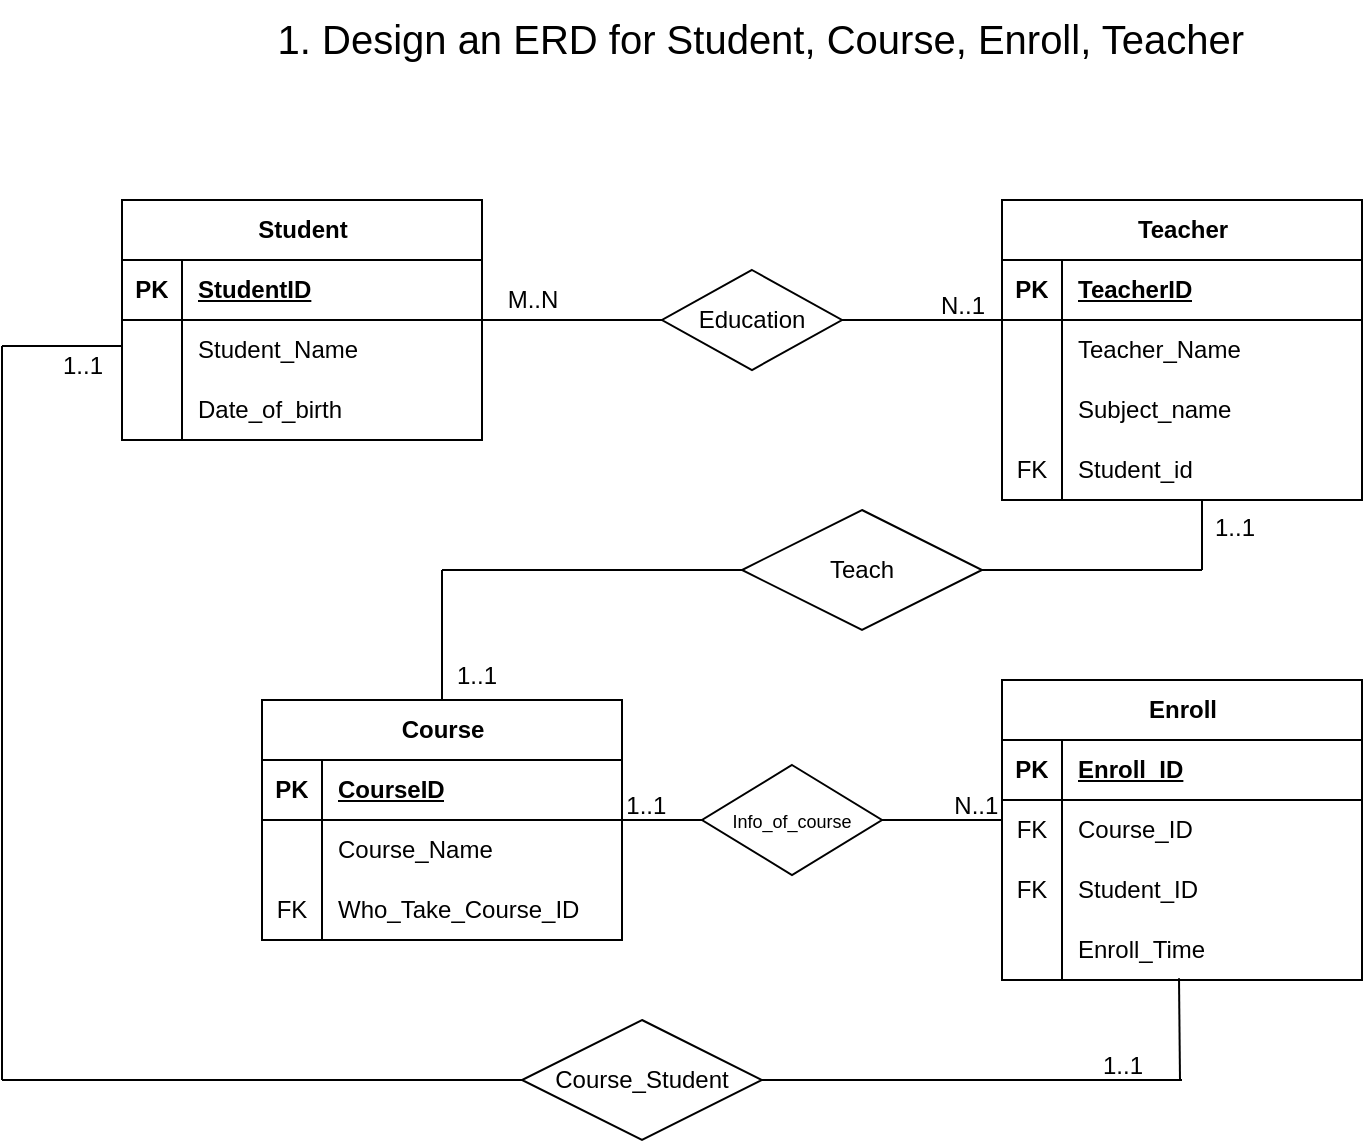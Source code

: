 <mxfile version="22.0.8" type="device">
  <diagram name="Page-1" id="i_ybV4S27ugJ_Fx08nqy">
    <mxGraphModel dx="1100" dy="610" grid="1" gridSize="10" guides="1" tooltips="1" connect="1" arrows="1" fold="1" page="1" pageScale="1" pageWidth="850" pageHeight="1100" math="0" shadow="0">
      <root>
        <mxCell id="0" />
        <mxCell id="1" parent="0" />
        <mxCell id="lzB_O7un6LDtbrVxM7NS-1" value="&lt;b style=&quot;font-weight:normal;&quot; id=&quot;docs-internal-guid-68a90a4f-7fff-b440-9537-2ae6020ba949&quot;&gt;&lt;ol style=&quot;margin-top:0;margin-bottom:0;padding-inline-start:48px;&quot;&gt;&lt;li dir=&quot;ltr&quot; style=&quot;list-style-type: decimal; font-size: 15pt; font-family: Arial, sans-serif; color: rgb(0, 0, 0); background-color: transparent; font-weight: 400; font-style: normal; font-variant: normal; text-decoration: none; vertical-align: baseline;&quot; aria-level=&quot;1&quot;&gt;&lt;p dir=&quot;ltr&quot; style=&quot;line-height:1.38;margin-top:0pt;margin-bottom:0pt;&quot; role=&quot;presentation&quot;&gt;&lt;span style=&quot;font-size: 15pt; font-family: Arial, sans-serif; color: rgb(0, 0, 0); background-color: transparent; font-weight: 400; font-style: normal; font-variant: normal; text-decoration: none; vertical-align: baseline;&quot;&gt;Design an ERD for Student, Course, Enroll, Teacher&lt;/span&gt;&lt;/p&gt;&lt;/li&gt;&lt;/ol&gt;&lt;/b&gt;" style="text;whiteSpace=wrap;html=1;" parent="1" vertex="1">
          <mxGeometry x="170" y="40" width="560" height="50" as="geometry" />
        </mxCell>
        <mxCell id="lzB_O7un6LDtbrVxM7NS-2" value="Student" style="shape=table;startSize=30;container=1;collapsible=1;childLayout=tableLayout;fixedRows=1;rowLines=0;fontStyle=1;align=center;resizeLast=1;html=1;" parent="1" vertex="1">
          <mxGeometry x="120" y="140" width="180" height="120" as="geometry" />
        </mxCell>
        <mxCell id="lzB_O7un6LDtbrVxM7NS-3" value="" style="shape=tableRow;horizontal=0;startSize=0;swimlaneHead=0;swimlaneBody=0;fillColor=none;collapsible=0;dropTarget=0;points=[[0,0.5],[1,0.5]];portConstraint=eastwest;top=0;left=0;right=0;bottom=1;" parent="lzB_O7un6LDtbrVxM7NS-2" vertex="1">
          <mxGeometry y="30" width="180" height="30" as="geometry" />
        </mxCell>
        <mxCell id="lzB_O7un6LDtbrVxM7NS-4" value="PK" style="shape=partialRectangle;connectable=0;fillColor=none;top=0;left=0;bottom=0;right=0;fontStyle=1;overflow=hidden;whiteSpace=wrap;html=1;" parent="lzB_O7un6LDtbrVxM7NS-3" vertex="1">
          <mxGeometry width="30" height="30" as="geometry">
            <mxRectangle width="30" height="30" as="alternateBounds" />
          </mxGeometry>
        </mxCell>
        <mxCell id="lzB_O7un6LDtbrVxM7NS-5" value="StudentID" style="shape=partialRectangle;connectable=0;fillColor=none;top=0;left=0;bottom=0;right=0;align=left;spacingLeft=6;fontStyle=5;overflow=hidden;whiteSpace=wrap;html=1;" parent="lzB_O7un6LDtbrVxM7NS-3" vertex="1">
          <mxGeometry x="30" width="150" height="30" as="geometry">
            <mxRectangle width="150" height="30" as="alternateBounds" />
          </mxGeometry>
        </mxCell>
        <mxCell id="lzB_O7un6LDtbrVxM7NS-6" value="" style="shape=tableRow;horizontal=0;startSize=0;swimlaneHead=0;swimlaneBody=0;fillColor=none;collapsible=0;dropTarget=0;points=[[0,0.5],[1,0.5]];portConstraint=eastwest;top=0;left=0;right=0;bottom=0;" parent="lzB_O7un6LDtbrVxM7NS-2" vertex="1">
          <mxGeometry y="60" width="180" height="30" as="geometry" />
        </mxCell>
        <mxCell id="lzB_O7un6LDtbrVxM7NS-7" value="" style="shape=partialRectangle;connectable=0;fillColor=none;top=0;left=0;bottom=0;right=0;editable=1;overflow=hidden;whiteSpace=wrap;html=1;" parent="lzB_O7un6LDtbrVxM7NS-6" vertex="1">
          <mxGeometry width="30" height="30" as="geometry">
            <mxRectangle width="30" height="30" as="alternateBounds" />
          </mxGeometry>
        </mxCell>
        <mxCell id="lzB_O7un6LDtbrVxM7NS-8" value="Student_Name" style="shape=partialRectangle;connectable=0;fillColor=none;top=0;left=0;bottom=0;right=0;align=left;spacingLeft=6;overflow=hidden;whiteSpace=wrap;html=1;" parent="lzB_O7un6LDtbrVxM7NS-6" vertex="1">
          <mxGeometry x="30" width="150" height="30" as="geometry">
            <mxRectangle width="150" height="30" as="alternateBounds" />
          </mxGeometry>
        </mxCell>
        <mxCell id="lzB_O7un6LDtbrVxM7NS-9" value="" style="shape=tableRow;horizontal=0;startSize=0;swimlaneHead=0;swimlaneBody=0;fillColor=none;collapsible=0;dropTarget=0;points=[[0,0.5],[1,0.5]];portConstraint=eastwest;top=0;left=0;right=0;bottom=0;" parent="lzB_O7un6LDtbrVxM7NS-2" vertex="1">
          <mxGeometry y="90" width="180" height="30" as="geometry" />
        </mxCell>
        <mxCell id="lzB_O7un6LDtbrVxM7NS-10" value="" style="shape=partialRectangle;connectable=0;fillColor=none;top=0;left=0;bottom=0;right=0;editable=1;overflow=hidden;whiteSpace=wrap;html=1;" parent="lzB_O7un6LDtbrVxM7NS-9" vertex="1">
          <mxGeometry width="30" height="30" as="geometry">
            <mxRectangle width="30" height="30" as="alternateBounds" />
          </mxGeometry>
        </mxCell>
        <mxCell id="lzB_O7un6LDtbrVxM7NS-11" value="Date_of_birth" style="shape=partialRectangle;connectable=0;fillColor=none;top=0;left=0;bottom=0;right=0;align=left;spacingLeft=6;overflow=hidden;whiteSpace=wrap;html=1;" parent="lzB_O7un6LDtbrVxM7NS-9" vertex="1">
          <mxGeometry x="30" width="150" height="30" as="geometry">
            <mxRectangle width="150" height="30" as="alternateBounds" />
          </mxGeometry>
        </mxCell>
        <mxCell id="lzB_O7un6LDtbrVxM7NS-15" value="Teacher" style="shape=table;startSize=30;container=1;collapsible=1;childLayout=tableLayout;fixedRows=1;rowLines=0;fontStyle=1;align=center;resizeLast=1;html=1;" parent="1" vertex="1">
          <mxGeometry x="560" y="140" width="180" height="150" as="geometry" />
        </mxCell>
        <mxCell id="lzB_O7un6LDtbrVxM7NS-16" value="" style="shape=tableRow;horizontal=0;startSize=0;swimlaneHead=0;swimlaneBody=0;fillColor=none;collapsible=0;dropTarget=0;points=[[0,0.5],[1,0.5]];portConstraint=eastwest;top=0;left=0;right=0;bottom=1;" parent="lzB_O7un6LDtbrVxM7NS-15" vertex="1">
          <mxGeometry y="30" width="180" height="30" as="geometry" />
        </mxCell>
        <mxCell id="lzB_O7un6LDtbrVxM7NS-17" value="PK" style="shape=partialRectangle;connectable=0;fillColor=none;top=0;left=0;bottom=0;right=0;fontStyle=1;overflow=hidden;whiteSpace=wrap;html=1;" parent="lzB_O7un6LDtbrVxM7NS-16" vertex="1">
          <mxGeometry width="30" height="30" as="geometry">
            <mxRectangle width="30" height="30" as="alternateBounds" />
          </mxGeometry>
        </mxCell>
        <mxCell id="lzB_O7un6LDtbrVxM7NS-18" value="TeacherID" style="shape=partialRectangle;connectable=0;fillColor=none;top=0;left=0;bottom=0;right=0;align=left;spacingLeft=6;fontStyle=5;overflow=hidden;whiteSpace=wrap;html=1;" parent="lzB_O7un6LDtbrVxM7NS-16" vertex="1">
          <mxGeometry x="30" width="150" height="30" as="geometry">
            <mxRectangle width="150" height="30" as="alternateBounds" />
          </mxGeometry>
        </mxCell>
        <mxCell id="lzB_O7un6LDtbrVxM7NS-19" value="" style="shape=tableRow;horizontal=0;startSize=0;swimlaneHead=0;swimlaneBody=0;fillColor=none;collapsible=0;dropTarget=0;points=[[0,0.5],[1,0.5]];portConstraint=eastwest;top=0;left=0;right=0;bottom=0;" parent="lzB_O7un6LDtbrVxM7NS-15" vertex="1">
          <mxGeometry y="60" width="180" height="30" as="geometry" />
        </mxCell>
        <mxCell id="lzB_O7un6LDtbrVxM7NS-20" value="" style="shape=partialRectangle;connectable=0;fillColor=none;top=0;left=0;bottom=0;right=0;editable=1;overflow=hidden;whiteSpace=wrap;html=1;" parent="lzB_O7un6LDtbrVxM7NS-19" vertex="1">
          <mxGeometry width="30" height="30" as="geometry">
            <mxRectangle width="30" height="30" as="alternateBounds" />
          </mxGeometry>
        </mxCell>
        <mxCell id="lzB_O7un6LDtbrVxM7NS-21" value="Teacher_Name" style="shape=partialRectangle;connectable=0;fillColor=none;top=0;left=0;bottom=0;right=0;align=left;spacingLeft=6;overflow=hidden;whiteSpace=wrap;html=1;" parent="lzB_O7un6LDtbrVxM7NS-19" vertex="1">
          <mxGeometry x="30" width="150" height="30" as="geometry">
            <mxRectangle width="150" height="30" as="alternateBounds" />
          </mxGeometry>
        </mxCell>
        <mxCell id="lzB_O7un6LDtbrVxM7NS-22" value="" style="shape=tableRow;horizontal=0;startSize=0;swimlaneHead=0;swimlaneBody=0;fillColor=none;collapsible=0;dropTarget=0;points=[[0,0.5],[1,0.5]];portConstraint=eastwest;top=0;left=0;right=0;bottom=0;" parent="lzB_O7un6LDtbrVxM7NS-15" vertex="1">
          <mxGeometry y="90" width="180" height="30" as="geometry" />
        </mxCell>
        <mxCell id="lzB_O7un6LDtbrVxM7NS-23" value="" style="shape=partialRectangle;connectable=0;fillColor=none;top=0;left=0;bottom=0;right=0;editable=1;overflow=hidden;whiteSpace=wrap;html=1;" parent="lzB_O7un6LDtbrVxM7NS-22" vertex="1">
          <mxGeometry width="30" height="30" as="geometry">
            <mxRectangle width="30" height="30" as="alternateBounds" />
          </mxGeometry>
        </mxCell>
        <mxCell id="lzB_O7un6LDtbrVxM7NS-24" value="Subject_name" style="shape=partialRectangle;connectable=0;fillColor=none;top=0;left=0;bottom=0;right=0;align=left;spacingLeft=6;overflow=hidden;whiteSpace=wrap;html=1;" parent="lzB_O7un6LDtbrVxM7NS-22" vertex="1">
          <mxGeometry x="30" width="150" height="30" as="geometry">
            <mxRectangle width="150" height="30" as="alternateBounds" />
          </mxGeometry>
        </mxCell>
        <mxCell id="CLBIteEucqMjABeSTuWq-36" value="" style="shape=tableRow;horizontal=0;startSize=0;swimlaneHead=0;swimlaneBody=0;fillColor=none;collapsible=0;dropTarget=0;points=[[0,0.5],[1,0.5]];portConstraint=eastwest;top=0;left=0;right=0;bottom=0;" vertex="1" parent="lzB_O7un6LDtbrVxM7NS-15">
          <mxGeometry y="120" width="180" height="30" as="geometry" />
        </mxCell>
        <mxCell id="CLBIteEucqMjABeSTuWq-37" value="FK" style="shape=partialRectangle;connectable=0;fillColor=none;top=0;left=0;bottom=0;right=0;editable=1;overflow=hidden;whiteSpace=wrap;html=1;" vertex="1" parent="CLBIteEucqMjABeSTuWq-36">
          <mxGeometry width="30" height="30" as="geometry">
            <mxRectangle width="30" height="30" as="alternateBounds" />
          </mxGeometry>
        </mxCell>
        <mxCell id="CLBIteEucqMjABeSTuWq-38" value="Student_id" style="shape=partialRectangle;connectable=0;fillColor=none;top=0;left=0;bottom=0;right=0;align=left;spacingLeft=6;overflow=hidden;whiteSpace=wrap;html=1;" vertex="1" parent="CLBIteEucqMjABeSTuWq-36">
          <mxGeometry x="30" width="150" height="30" as="geometry">
            <mxRectangle width="150" height="30" as="alternateBounds" />
          </mxGeometry>
        </mxCell>
        <mxCell id="lzB_O7un6LDtbrVxM7NS-28" value="Course" style="shape=table;startSize=30;container=1;collapsible=1;childLayout=tableLayout;fixedRows=1;rowLines=0;fontStyle=1;align=center;resizeLast=1;html=1;" parent="1" vertex="1">
          <mxGeometry x="190" y="390" width="180" height="120" as="geometry" />
        </mxCell>
        <mxCell id="lzB_O7un6LDtbrVxM7NS-29" value="" style="shape=tableRow;horizontal=0;startSize=0;swimlaneHead=0;swimlaneBody=0;fillColor=none;collapsible=0;dropTarget=0;points=[[0,0.5],[1,0.5]];portConstraint=eastwest;top=0;left=0;right=0;bottom=1;" parent="lzB_O7un6LDtbrVxM7NS-28" vertex="1">
          <mxGeometry y="30" width="180" height="30" as="geometry" />
        </mxCell>
        <mxCell id="lzB_O7un6LDtbrVxM7NS-30" value="PK" style="shape=partialRectangle;connectable=0;fillColor=none;top=0;left=0;bottom=0;right=0;fontStyle=1;overflow=hidden;whiteSpace=wrap;html=1;" parent="lzB_O7un6LDtbrVxM7NS-29" vertex="1">
          <mxGeometry width="30" height="30" as="geometry">
            <mxRectangle width="30" height="30" as="alternateBounds" />
          </mxGeometry>
        </mxCell>
        <mxCell id="lzB_O7un6LDtbrVxM7NS-31" value="CourseID" style="shape=partialRectangle;connectable=0;fillColor=none;top=0;left=0;bottom=0;right=0;align=left;spacingLeft=6;fontStyle=5;overflow=hidden;whiteSpace=wrap;html=1;" parent="lzB_O7un6LDtbrVxM7NS-29" vertex="1">
          <mxGeometry x="30" width="150" height="30" as="geometry">
            <mxRectangle width="150" height="30" as="alternateBounds" />
          </mxGeometry>
        </mxCell>
        <mxCell id="lzB_O7un6LDtbrVxM7NS-32" value="" style="shape=tableRow;horizontal=0;startSize=0;swimlaneHead=0;swimlaneBody=0;fillColor=none;collapsible=0;dropTarget=0;points=[[0,0.5],[1,0.5]];portConstraint=eastwest;top=0;left=0;right=0;bottom=0;" parent="lzB_O7un6LDtbrVxM7NS-28" vertex="1">
          <mxGeometry y="60" width="180" height="30" as="geometry" />
        </mxCell>
        <mxCell id="lzB_O7un6LDtbrVxM7NS-33" value="" style="shape=partialRectangle;connectable=0;fillColor=none;top=0;left=0;bottom=0;right=0;editable=1;overflow=hidden;whiteSpace=wrap;html=1;" parent="lzB_O7un6LDtbrVxM7NS-32" vertex="1">
          <mxGeometry width="30" height="30" as="geometry">
            <mxRectangle width="30" height="30" as="alternateBounds" />
          </mxGeometry>
        </mxCell>
        <mxCell id="lzB_O7un6LDtbrVxM7NS-34" value="Course_Name" style="shape=partialRectangle;connectable=0;fillColor=none;top=0;left=0;bottom=0;right=0;align=left;spacingLeft=6;overflow=hidden;whiteSpace=wrap;html=1;" parent="lzB_O7un6LDtbrVxM7NS-32" vertex="1">
          <mxGeometry x="30" width="150" height="30" as="geometry">
            <mxRectangle width="150" height="30" as="alternateBounds" />
          </mxGeometry>
        </mxCell>
        <mxCell id="lzB_O7un6LDtbrVxM7NS-35" value="" style="shape=tableRow;horizontal=0;startSize=0;swimlaneHead=0;swimlaneBody=0;fillColor=none;collapsible=0;dropTarget=0;points=[[0,0.5],[1,0.5]];portConstraint=eastwest;top=0;left=0;right=0;bottom=0;" parent="lzB_O7un6LDtbrVxM7NS-28" vertex="1">
          <mxGeometry y="90" width="180" height="30" as="geometry" />
        </mxCell>
        <mxCell id="lzB_O7un6LDtbrVxM7NS-36" value="FK" style="shape=partialRectangle;connectable=0;fillColor=none;top=0;left=0;bottom=0;right=0;editable=1;overflow=hidden;whiteSpace=wrap;html=1;" parent="lzB_O7un6LDtbrVxM7NS-35" vertex="1">
          <mxGeometry width="30" height="30" as="geometry">
            <mxRectangle width="30" height="30" as="alternateBounds" />
          </mxGeometry>
        </mxCell>
        <mxCell id="lzB_O7un6LDtbrVxM7NS-37" value="Who_Take_Course_ID" style="shape=partialRectangle;connectable=0;fillColor=none;top=0;left=0;bottom=0;right=0;align=left;spacingLeft=6;overflow=hidden;whiteSpace=wrap;html=1;" parent="lzB_O7un6LDtbrVxM7NS-35" vertex="1">
          <mxGeometry x="30" width="150" height="30" as="geometry">
            <mxRectangle width="150" height="30" as="alternateBounds" />
          </mxGeometry>
        </mxCell>
        <mxCell id="lzB_O7un6LDtbrVxM7NS-41" value="Enroll" style="shape=table;startSize=30;container=1;collapsible=1;childLayout=tableLayout;fixedRows=1;rowLines=0;fontStyle=1;align=center;resizeLast=1;html=1;" parent="1" vertex="1">
          <mxGeometry x="560" y="380" width="180" height="150" as="geometry" />
        </mxCell>
        <mxCell id="lzB_O7un6LDtbrVxM7NS-42" value="" style="shape=tableRow;horizontal=0;startSize=0;swimlaneHead=0;swimlaneBody=0;fillColor=none;collapsible=0;dropTarget=0;points=[[0,0.5],[1,0.5]];portConstraint=eastwest;top=0;left=0;right=0;bottom=1;" parent="lzB_O7un6LDtbrVxM7NS-41" vertex="1">
          <mxGeometry y="30" width="180" height="30" as="geometry" />
        </mxCell>
        <mxCell id="lzB_O7un6LDtbrVxM7NS-43" value="PK" style="shape=partialRectangle;connectable=0;fillColor=none;top=0;left=0;bottom=0;right=0;fontStyle=1;overflow=hidden;whiteSpace=wrap;html=1;" parent="lzB_O7un6LDtbrVxM7NS-42" vertex="1">
          <mxGeometry width="30" height="30" as="geometry">
            <mxRectangle width="30" height="30" as="alternateBounds" />
          </mxGeometry>
        </mxCell>
        <mxCell id="lzB_O7un6LDtbrVxM7NS-44" value="Enroll_ID" style="shape=partialRectangle;connectable=0;fillColor=none;top=0;left=0;bottom=0;right=0;align=left;spacingLeft=6;fontStyle=5;overflow=hidden;whiteSpace=wrap;html=1;" parent="lzB_O7un6LDtbrVxM7NS-42" vertex="1">
          <mxGeometry x="30" width="150" height="30" as="geometry">
            <mxRectangle width="150" height="30" as="alternateBounds" />
          </mxGeometry>
        </mxCell>
        <mxCell id="lzB_O7un6LDtbrVxM7NS-45" value="" style="shape=tableRow;horizontal=0;startSize=0;swimlaneHead=0;swimlaneBody=0;fillColor=none;collapsible=0;dropTarget=0;points=[[0,0.5],[1,0.5]];portConstraint=eastwest;top=0;left=0;right=0;bottom=0;" parent="lzB_O7un6LDtbrVxM7NS-41" vertex="1">
          <mxGeometry y="60" width="180" height="30" as="geometry" />
        </mxCell>
        <mxCell id="lzB_O7un6LDtbrVxM7NS-46" value="FK" style="shape=partialRectangle;connectable=0;fillColor=none;top=0;left=0;bottom=0;right=0;editable=1;overflow=hidden;whiteSpace=wrap;html=1;" parent="lzB_O7un6LDtbrVxM7NS-45" vertex="1">
          <mxGeometry width="30" height="30" as="geometry">
            <mxRectangle width="30" height="30" as="alternateBounds" />
          </mxGeometry>
        </mxCell>
        <mxCell id="lzB_O7un6LDtbrVxM7NS-47" value="Course_ID" style="shape=partialRectangle;connectable=0;fillColor=none;top=0;left=0;bottom=0;right=0;align=left;spacingLeft=6;overflow=hidden;whiteSpace=wrap;html=1;" parent="lzB_O7un6LDtbrVxM7NS-45" vertex="1">
          <mxGeometry x="30" width="150" height="30" as="geometry">
            <mxRectangle width="150" height="30" as="alternateBounds" />
          </mxGeometry>
        </mxCell>
        <mxCell id="lzB_O7un6LDtbrVxM7NS-48" value="" style="shape=tableRow;horizontal=0;startSize=0;swimlaneHead=0;swimlaneBody=0;fillColor=none;collapsible=0;dropTarget=0;points=[[0,0.5],[1,0.5]];portConstraint=eastwest;top=0;left=0;right=0;bottom=0;" parent="lzB_O7un6LDtbrVxM7NS-41" vertex="1">
          <mxGeometry y="90" width="180" height="30" as="geometry" />
        </mxCell>
        <mxCell id="lzB_O7un6LDtbrVxM7NS-49" value="FK" style="shape=partialRectangle;connectable=0;fillColor=none;top=0;left=0;bottom=0;right=0;editable=1;overflow=hidden;whiteSpace=wrap;html=1;" parent="lzB_O7un6LDtbrVxM7NS-48" vertex="1">
          <mxGeometry width="30" height="30" as="geometry">
            <mxRectangle width="30" height="30" as="alternateBounds" />
          </mxGeometry>
        </mxCell>
        <mxCell id="lzB_O7un6LDtbrVxM7NS-50" value="Student_ID" style="shape=partialRectangle;connectable=0;fillColor=none;top=0;left=0;bottom=0;right=0;align=left;spacingLeft=6;overflow=hidden;whiteSpace=wrap;html=1;" parent="lzB_O7un6LDtbrVxM7NS-48" vertex="1">
          <mxGeometry x="30" width="150" height="30" as="geometry">
            <mxRectangle width="150" height="30" as="alternateBounds" />
          </mxGeometry>
        </mxCell>
        <mxCell id="lzB_O7un6LDtbrVxM7NS-51" value="" style="shape=tableRow;horizontal=0;startSize=0;swimlaneHead=0;swimlaneBody=0;fillColor=none;collapsible=0;dropTarget=0;points=[[0,0.5],[1,0.5]];portConstraint=eastwest;top=0;left=0;right=0;bottom=0;" parent="lzB_O7un6LDtbrVxM7NS-41" vertex="1">
          <mxGeometry y="120" width="180" height="30" as="geometry" />
        </mxCell>
        <mxCell id="lzB_O7un6LDtbrVxM7NS-52" value="" style="shape=partialRectangle;connectable=0;fillColor=none;top=0;left=0;bottom=0;right=0;editable=1;overflow=hidden;whiteSpace=wrap;html=1;" parent="lzB_O7un6LDtbrVxM7NS-51" vertex="1">
          <mxGeometry width="30" height="30" as="geometry">
            <mxRectangle width="30" height="30" as="alternateBounds" />
          </mxGeometry>
        </mxCell>
        <mxCell id="lzB_O7un6LDtbrVxM7NS-53" value="Enroll_Time" style="shape=partialRectangle;connectable=0;fillColor=none;top=0;left=0;bottom=0;right=0;align=left;spacingLeft=6;overflow=hidden;whiteSpace=wrap;html=1;" parent="lzB_O7un6LDtbrVxM7NS-51" vertex="1">
          <mxGeometry x="30" width="150" height="30" as="geometry">
            <mxRectangle width="150" height="30" as="alternateBounds" />
          </mxGeometry>
        </mxCell>
        <mxCell id="lzB_O7un6LDtbrVxM7NS-54" value="Education" style="shape=rhombus;perimeter=rhombusPerimeter;whiteSpace=wrap;html=1;align=center;" parent="1" vertex="1">
          <mxGeometry x="390" y="175" width="90" height="50" as="geometry" />
        </mxCell>
        <mxCell id="lzB_O7un6LDtbrVxM7NS-55" value="" style="line;strokeWidth=1;rotatable=0;dashed=0;labelPosition=right;align=left;verticalAlign=middle;spacingTop=0;spacingLeft=6;points=[];portConstraint=eastwest;" parent="1" vertex="1">
          <mxGeometry x="300" y="195" width="90" height="10" as="geometry" />
        </mxCell>
        <mxCell id="lzB_O7un6LDtbrVxM7NS-56" value="" style="line;strokeWidth=1;rotatable=0;dashed=0;labelPosition=right;align=left;verticalAlign=middle;spacingTop=0;spacingLeft=6;points=[];portConstraint=eastwest;" parent="1" vertex="1">
          <mxGeometry x="480" y="195" width="80" height="10" as="geometry" />
        </mxCell>
        <mxCell id="lzB_O7un6LDtbrVxM7NS-57" value="&lt;font style=&quot;font-size: 9px;&quot;&gt;Info_of_course&lt;/font&gt;" style="shape=rhombus;perimeter=rhombusPerimeter;whiteSpace=wrap;html=1;align=center;" parent="1" vertex="1">
          <mxGeometry x="410" y="422.5" width="90" height="55" as="geometry" />
        </mxCell>
        <mxCell id="lzB_O7un6LDtbrVxM7NS-58" value="" style="line;strokeWidth=1;rotatable=0;dashed=0;labelPosition=right;align=left;verticalAlign=middle;spacingTop=0;spacingLeft=6;points=[];portConstraint=eastwest;" parent="1" vertex="1">
          <mxGeometry x="370" y="445" width="40" height="10" as="geometry" />
        </mxCell>
        <mxCell id="lzB_O7un6LDtbrVxM7NS-59" value="" style="line;strokeWidth=1;rotatable=0;dashed=0;labelPosition=right;align=left;verticalAlign=middle;spacingTop=0;spacingLeft=6;points=[];portConstraint=eastwest;" parent="1" vertex="1">
          <mxGeometry x="500" y="445" width="60" height="10" as="geometry" />
        </mxCell>
        <mxCell id="lzB_O7un6LDtbrVxM7NS-60" value="M..N" style="text;html=1;align=center;verticalAlign=middle;resizable=0;points=[];autosize=1;strokeColor=none;fillColor=none;" parent="1" vertex="1">
          <mxGeometry x="300" y="175" width="50" height="30" as="geometry" />
        </mxCell>
        <mxCell id="lzB_O7un6LDtbrVxM7NS-62" value="N..1" style="text;html=1;align=center;verticalAlign=middle;resizable=0;points=[];autosize=1;strokeColor=none;fillColor=none;" parent="1" vertex="1">
          <mxGeometry x="515" y="178" width="50" height="30" as="geometry" />
        </mxCell>
        <mxCell id="lzB_O7un6LDtbrVxM7NS-64" value="" style="line;strokeWidth=1;rotatable=0;dashed=0;labelPosition=right;align=left;verticalAlign=middle;spacingTop=0;spacingLeft=6;points=[];portConstraint=eastwest;" parent="1" vertex="1">
          <mxGeometry x="480" y="280" width="180" height="90" as="geometry" />
        </mxCell>
        <mxCell id="CLBIteEucqMjABeSTuWq-2" value="" style="endArrow=none;html=1;rounded=0;" edge="1" parent="1">
          <mxGeometry relative="1" as="geometry">
            <mxPoint x="660" y="325" as="sourcePoint" />
            <mxPoint x="660" y="290" as="targetPoint" />
          </mxGeometry>
        </mxCell>
        <mxCell id="CLBIteEucqMjABeSTuWq-3" value="Teach" style="shape=rhombus;perimeter=rhombusPerimeter;whiteSpace=wrap;html=1;align=center;" vertex="1" parent="1">
          <mxGeometry x="430" y="295" width="120" height="60" as="geometry" />
        </mxCell>
        <mxCell id="CLBIteEucqMjABeSTuWq-4" value="" style="endArrow=none;html=1;rounded=0;entryX=0;entryY=0.5;entryDx=0;entryDy=0;" edge="1" parent="1" target="CLBIteEucqMjABeSTuWq-3">
          <mxGeometry relative="1" as="geometry">
            <mxPoint x="280" y="325" as="sourcePoint" />
            <mxPoint x="360" y="325" as="targetPoint" />
          </mxGeometry>
        </mxCell>
        <mxCell id="CLBIteEucqMjABeSTuWq-5" value="" style="endArrow=none;html=1;rounded=0;exitX=0.5;exitY=0;exitDx=0;exitDy=0;" edge="1" parent="1" source="lzB_O7un6LDtbrVxM7NS-28">
          <mxGeometry relative="1" as="geometry">
            <mxPoint x="280" y="380" as="sourcePoint" />
            <mxPoint x="280" y="325" as="targetPoint" />
          </mxGeometry>
        </mxCell>
        <mxCell id="CLBIteEucqMjABeSTuWq-10" value="" style="line;strokeWidth=1;rotatable=0;dashed=0;labelPosition=right;align=left;verticalAlign=middle;spacingTop=0;spacingLeft=6;points=[];portConstraint=eastwest;" vertex="1" parent="1">
          <mxGeometry x="436" y="570" width="214" height="20" as="geometry" />
        </mxCell>
        <mxCell id="CLBIteEucqMjABeSTuWq-11" value="" style="endArrow=none;html=1;rounded=0;entryX=0.475;entryY=1.005;entryDx=0;entryDy=0;entryPerimeter=0;" edge="1" parent="1">
          <mxGeometry relative="1" as="geometry">
            <mxPoint x="649" y="580" as="sourcePoint" />
            <mxPoint x="648.5" y="529.15" as="targetPoint" />
          </mxGeometry>
        </mxCell>
        <mxCell id="CLBIteEucqMjABeSTuWq-12" value="Course_Student" style="shape=rhombus;perimeter=rhombusPerimeter;whiteSpace=wrap;html=1;align=center;" vertex="1" parent="1">
          <mxGeometry x="320" y="550" width="120" height="60" as="geometry" />
        </mxCell>
        <mxCell id="CLBIteEucqMjABeSTuWq-14" value="" style="endArrow=none;html=1;rounded=0;" edge="1" parent="1">
          <mxGeometry relative="1" as="geometry">
            <mxPoint x="60" y="580" as="sourcePoint" />
            <mxPoint x="320" y="580" as="targetPoint" />
          </mxGeometry>
        </mxCell>
        <mxCell id="CLBIteEucqMjABeSTuWq-18" value="" style="line;strokeWidth=1;rotatable=0;dashed=0;labelPosition=right;align=left;verticalAlign=middle;spacingTop=0;spacingLeft=6;points=[];portConstraint=eastwest;" vertex="1" parent="1">
          <mxGeometry x="60" y="208" width="60" height="10" as="geometry" />
        </mxCell>
        <mxCell id="CLBIteEucqMjABeSTuWq-19" value="" style="endArrow=none;html=1;rounded=0;" edge="1" parent="1">
          <mxGeometry relative="1" as="geometry">
            <mxPoint x="60" y="213" as="sourcePoint" />
            <mxPoint x="60" y="580" as="targetPoint" />
          </mxGeometry>
        </mxCell>
        <mxCell id="CLBIteEucqMjABeSTuWq-20" value="&amp;nbsp;1..1" style="text;html=1;align=center;verticalAlign=middle;resizable=0;points=[];autosize=1;strokeColor=none;fillColor=none;" vertex="1" parent="1">
          <mxGeometry x="355" y="428" width="50" height="30" as="geometry" />
        </mxCell>
        <mxCell id="CLBIteEucqMjABeSTuWq-21" value="N..1&amp;nbsp;&amp;nbsp;" style="text;html=1;align=center;verticalAlign=middle;resizable=0;points=[];autosize=1;strokeColor=none;fillColor=none;" vertex="1" parent="1">
          <mxGeometry x="525" y="428" width="50" height="30" as="geometry" />
        </mxCell>
        <mxCell id="CLBIteEucqMjABeSTuWq-22" value="1..1" style="text;html=1;align=center;verticalAlign=middle;resizable=0;points=[];autosize=1;strokeColor=none;fillColor=none;" vertex="1" parent="1">
          <mxGeometry x="600" y="558" width="40" height="30" as="geometry" />
        </mxCell>
        <mxCell id="CLBIteEucqMjABeSTuWq-23" value="1..1" style="text;html=1;align=center;verticalAlign=middle;resizable=0;points=[];autosize=1;strokeColor=none;fillColor=none;" vertex="1" parent="1">
          <mxGeometry x="80" y="208" width="40" height="30" as="geometry" />
        </mxCell>
        <mxCell id="CLBIteEucqMjABeSTuWq-24" value="1..1" style="text;html=1;align=center;verticalAlign=middle;resizable=0;points=[];autosize=1;strokeColor=none;fillColor=none;" vertex="1" parent="1">
          <mxGeometry x="277" y="363" width="40" height="30" as="geometry" />
        </mxCell>
        <mxCell id="CLBIteEucqMjABeSTuWq-25" value="1..1" style="text;html=1;align=center;verticalAlign=middle;resizable=0;points=[];autosize=1;strokeColor=none;fillColor=none;" vertex="1" parent="1">
          <mxGeometry x="656" y="289" width="40" height="30" as="geometry" />
        </mxCell>
      </root>
    </mxGraphModel>
  </diagram>
</mxfile>
